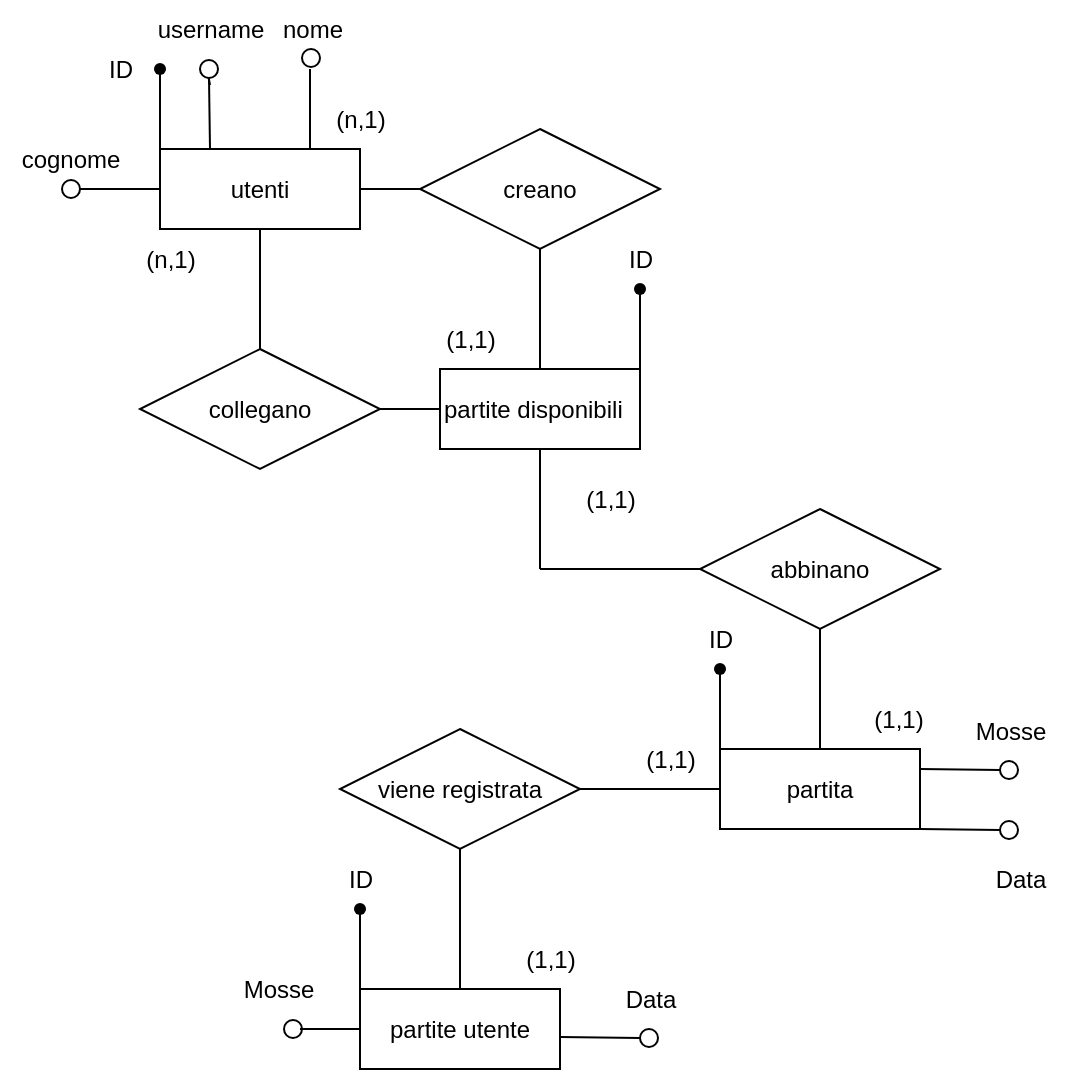 <mxfile version="25.0.3">
  <diagram name="Pagina-1" id="zAOE3x9NyYHljriVFRjR">
    <mxGraphModel dx="1434" dy="772" grid="1" gridSize="10" guides="1" tooltips="1" connect="1" arrows="1" fold="1" page="1" pageScale="1" pageWidth="827" pageHeight="1169" math="0" shadow="0">
      <root>
        <mxCell id="0" />
        <mxCell id="1" parent="0" />
        <mxCell id="ZkFxMR08bk3y3ta0CtAW-1" value="creano" style="shape=rhombus;perimeter=rhombusPerimeter;whiteSpace=wrap;html=1;align=center;" vertex="1" parent="1">
          <mxGeometry x="330" y="264.5" width="120" height="60" as="geometry" />
        </mxCell>
        <mxCell id="ZkFxMR08bk3y3ta0CtAW-2" value="" style="endArrow=none;html=1;rounded=0;" edge="1" parent="1">
          <mxGeometry relative="1" as="geometry">
            <mxPoint x="530" y="514.5" as="sourcePoint" />
            <mxPoint x="530" y="584.5" as="targetPoint" />
          </mxGeometry>
        </mxCell>
        <mxCell id="ZkFxMR08bk3y3ta0CtAW-3" value="partita" style="whiteSpace=wrap;html=1;align=center;" vertex="1" parent="1">
          <mxGeometry x="480" y="574.5" width="100" height="40" as="geometry" />
        </mxCell>
        <mxCell id="ZkFxMR08bk3y3ta0CtAW-4" value="partite utente" style="whiteSpace=wrap;html=1;align=center;" vertex="1" parent="1">
          <mxGeometry x="300" y="694.5" width="100" height="40" as="geometry" />
        </mxCell>
        <mxCell id="ZkFxMR08bk3y3ta0CtAW-5" value="partite disponibili&amp;nbsp;&amp;nbsp;" style="whiteSpace=wrap;html=1;align=center;" vertex="1" parent="1">
          <mxGeometry x="340" y="384.5" width="100" height="40" as="geometry" />
        </mxCell>
        <mxCell id="ZkFxMR08bk3y3ta0CtAW-6" value="utenti" style="whiteSpace=wrap;html=1;align=center;" vertex="1" parent="1">
          <mxGeometry x="200" y="274.5" width="100" height="40" as="geometry" />
        </mxCell>
        <mxCell id="ZkFxMR08bk3y3ta0CtAW-7" value="" style="endArrow=none;html=1;rounded=0;entryX=1;entryY=0.5;entryDx=0;entryDy=0;exitX=0;exitY=0.5;exitDx=0;exitDy=0;" edge="1" parent="1" source="ZkFxMR08bk3y3ta0CtAW-1" target="ZkFxMR08bk3y3ta0CtAW-6">
          <mxGeometry relative="1" as="geometry">
            <mxPoint x="370" y="194.5" as="sourcePoint" />
            <mxPoint x="330" y="194.5" as="targetPoint" />
            <Array as="points">
              <mxPoint x="330" y="294.5" />
            </Array>
          </mxGeometry>
        </mxCell>
        <mxCell id="ZkFxMR08bk3y3ta0CtAW-8" value="viene registrata" style="shape=rhombus;perimeter=rhombusPerimeter;whiteSpace=wrap;html=1;align=center;" vertex="1" parent="1">
          <mxGeometry x="290" y="564.5" width="120" height="60" as="geometry" />
        </mxCell>
        <mxCell id="ZkFxMR08bk3y3ta0CtAW-9" value="abbinano" style="shape=rhombus;perimeter=rhombusPerimeter;whiteSpace=wrap;html=1;align=center;" vertex="1" parent="1">
          <mxGeometry x="470" y="454.5" width="120" height="60" as="geometry" />
        </mxCell>
        <mxCell id="ZkFxMR08bk3y3ta0CtAW-10" value="" style="endArrow=none;html=1;rounded=0;fontFamily=Helvetica;fontSize=12;fontColor=default;entryX=0.5;entryY=1;entryDx=0;entryDy=0;" edge="1" parent="1">
          <mxGeometry width="50" height="50" relative="1" as="geometry">
            <mxPoint x="210" y="644.5" as="sourcePoint" />
            <mxPoint x="210" y="644.5" as="targetPoint" />
          </mxGeometry>
        </mxCell>
        <mxCell id="ZkFxMR08bk3y3ta0CtAW-11" value="" style="endArrow=none;html=1;rounded=0;exitX=0.5;exitY=1;exitDx=0;exitDy=0;entryX=0.5;entryY=0;entryDx=0;entryDy=0;" edge="1" parent="1" source="ZkFxMR08bk3y3ta0CtAW-1" target="ZkFxMR08bk3y3ta0CtAW-5">
          <mxGeometry width="50" height="50" relative="1" as="geometry">
            <mxPoint x="520" y="524.5" as="sourcePoint" />
            <mxPoint x="570" y="474.5" as="targetPoint" />
          </mxGeometry>
        </mxCell>
        <mxCell id="ZkFxMR08bk3y3ta0CtAW-12" value="" style="endArrow=none;html=1;rounded=0;exitX=0.5;exitY=0;exitDx=0;exitDy=0;entryX=0.5;entryY=1;entryDx=0;entryDy=0;" edge="1" parent="1">
          <mxGeometry width="50" height="50" relative="1" as="geometry">
            <mxPoint x="350" y="694.5" as="sourcePoint" />
            <mxPoint x="350" y="624.5" as="targetPoint" />
            <Array as="points">
              <mxPoint x="350" y="644.5" />
            </Array>
          </mxGeometry>
        </mxCell>
        <mxCell id="ZkFxMR08bk3y3ta0CtAW-13" value="" style="endArrow=none;html=1;rounded=0;exitX=0;exitY=0.5;exitDx=0;exitDy=0;entryX=1;entryY=0.5;entryDx=0;entryDy=0;" edge="1" parent="1" source="ZkFxMR08bk3y3ta0CtAW-5" target="ZkFxMR08bk3y3ta0CtAW-14">
          <mxGeometry relative="1" as="geometry">
            <mxPoint x="249.5" y="464.5" as="sourcePoint" />
            <mxPoint x="250" y="434.5" as="targetPoint" />
          </mxGeometry>
        </mxCell>
        <mxCell id="ZkFxMR08bk3y3ta0CtAW-14" value="collegano" style="shape=rhombus;perimeter=rhombusPerimeter;whiteSpace=wrap;html=1;align=center;" vertex="1" parent="1">
          <mxGeometry x="190" y="374.5" width="120" height="60" as="geometry" />
        </mxCell>
        <mxCell id="ZkFxMR08bk3y3ta0CtAW-15" value="" style="endArrow=none;html=1;rounded=0;" edge="1" parent="1">
          <mxGeometry relative="1" as="geometry">
            <mxPoint x="250" y="374.5" as="sourcePoint" />
            <mxPoint x="250" y="314.5" as="targetPoint" />
          </mxGeometry>
        </mxCell>
        <mxCell id="ZkFxMR08bk3y3ta0CtAW-16" value="" style="endArrow=none;html=1;rounded=0;" edge="1" parent="1">
          <mxGeometry width="50" height="50" relative="1" as="geometry">
            <mxPoint x="390" y="484.5" as="sourcePoint" />
            <mxPoint x="470" y="484.5" as="targetPoint" />
            <Array as="points">
              <mxPoint x="410" y="484.5" />
            </Array>
          </mxGeometry>
        </mxCell>
        <mxCell id="ZkFxMR08bk3y3ta0CtAW-17" value="" style="endArrow=none;html=1;rounded=0;entryX=0;entryY=0.5;entryDx=0;entryDy=0;exitX=1;exitY=0.5;exitDx=0;exitDy=0;" edge="1" parent="1" source="ZkFxMR08bk3y3ta0CtAW-8" target="ZkFxMR08bk3y3ta0CtAW-3">
          <mxGeometry width="50" height="50" relative="1" as="geometry">
            <mxPoint x="420" y="784.5" as="sourcePoint" />
            <mxPoint x="470" y="734.5" as="targetPoint" />
          </mxGeometry>
        </mxCell>
        <mxCell id="ZkFxMR08bk3y3ta0CtAW-18" value="(n,1)" style="text;html=1;align=center;verticalAlign=middle;resizable=0;points=[];autosize=1;strokeColor=none;fillColor=none;" vertex="1" parent="1">
          <mxGeometry x="275" y="244.5" width="50" height="30" as="geometry" />
        </mxCell>
        <mxCell id="ZkFxMR08bk3y3ta0CtAW-19" value="(1,1)" style="text;html=1;align=center;verticalAlign=middle;resizable=0;points=[];autosize=1;strokeColor=none;fillColor=none;" vertex="1" parent="1">
          <mxGeometry x="330" y="354.5" width="50" height="30" as="geometry" />
        </mxCell>
        <mxCell id="ZkFxMR08bk3y3ta0CtAW-20" value="(n,1)" style="text;html=1;align=center;verticalAlign=middle;resizable=0;points=[];autosize=1;strokeColor=none;fillColor=none;" vertex="1" parent="1">
          <mxGeometry x="180" y="314.5" width="50" height="30" as="geometry" />
        </mxCell>
        <mxCell id="ZkFxMR08bk3y3ta0CtAW-21" value="" style="endArrow=none;html=1;rounded=0;exitX=0.5;exitY=1;exitDx=0;exitDy=0;" edge="1" parent="1" source="ZkFxMR08bk3y3ta0CtAW-5">
          <mxGeometry width="50" height="50" relative="1" as="geometry">
            <mxPoint x="680" y="474.5" as="sourcePoint" />
            <mxPoint x="390" y="484.5" as="targetPoint" />
          </mxGeometry>
        </mxCell>
        <mxCell id="ZkFxMR08bk3y3ta0CtAW-22" value="(1,1)" style="text;html=1;align=center;verticalAlign=middle;resizable=0;points=[];autosize=1;strokeColor=none;fillColor=none;" vertex="1" parent="1">
          <mxGeometry x="370" y="664.5" width="50" height="30" as="geometry" />
        </mxCell>
        <mxCell id="ZkFxMR08bk3y3ta0CtAW-23" value="(1,1)" style="text;html=1;align=center;verticalAlign=middle;resizable=0;points=[];autosize=1;strokeColor=none;fillColor=none;" vertex="1" parent="1">
          <mxGeometry x="430" y="564.5" width="50" height="30" as="geometry" />
        </mxCell>
        <mxCell id="ZkFxMR08bk3y3ta0CtAW-24" value="(1,1)" style="text;html=1;align=center;verticalAlign=middle;resizable=0;points=[];autosize=1;strokeColor=none;fillColor=none;" vertex="1" parent="1">
          <mxGeometry x="400" y="434.5" width="50" height="30" as="geometry" />
        </mxCell>
        <mxCell id="ZkFxMR08bk3y3ta0CtAW-25" value="(1,1)" style="text;html=1;align=center;verticalAlign=middle;resizable=0;points=[];autosize=1;strokeColor=none;fillColor=none;" vertex="1" parent="1">
          <mxGeometry x="544" y="544.5" width="50" height="30" as="geometry" />
        </mxCell>
        <mxCell id="ZkFxMR08bk3y3ta0CtAW-26" value="" style="endArrow=none;html=1;rounded=0;exitX=0;exitY=0;exitDx=0;exitDy=0;" edge="1" parent="1" source="ZkFxMR08bk3y3ta0CtAW-6">
          <mxGeometry width="50" height="50" relative="1" as="geometry">
            <mxPoint x="270" y="224.5" as="sourcePoint" />
            <mxPoint x="200" y="234.5" as="targetPoint" />
            <Array as="points">
              <mxPoint x="200" y="234.5" />
            </Array>
          </mxGeometry>
        </mxCell>
        <mxCell id="ZkFxMR08bk3y3ta0CtAW-27" value="" style="shape=waypoint;sketch=0;fillStyle=solid;size=6;pointerEvents=1;points=[];fillColor=none;resizable=0;rotatable=0;perimeter=centerPerimeter;snapToPoint=1;" vertex="1" parent="1">
          <mxGeometry x="190" y="224.5" width="20" height="20" as="geometry" />
        </mxCell>
        <mxCell id="ZkFxMR08bk3y3ta0CtAW-28" value="ID" style="text;html=1;align=center;verticalAlign=middle;resizable=0;points=[];autosize=1;strokeColor=none;fillColor=none;" vertex="1" parent="1">
          <mxGeometry x="160" y="219.5" width="40" height="30" as="geometry" />
        </mxCell>
        <mxCell id="ZkFxMR08bk3y3ta0CtAW-29" value="" style="endArrow=none;html=1;rounded=0;exitX=0;exitY=0;exitDx=0;exitDy=0;" edge="1" parent="1">
          <mxGeometry width="50" height="50" relative="1" as="geometry">
            <mxPoint x="440" y="384.5" as="sourcePoint" />
            <mxPoint x="440" y="344.5" as="targetPoint" />
            <Array as="points">
              <mxPoint x="440" y="344.5" />
            </Array>
          </mxGeometry>
        </mxCell>
        <mxCell id="ZkFxMR08bk3y3ta0CtAW-30" value="" style="shape=waypoint;sketch=0;fillStyle=solid;size=6;pointerEvents=1;points=[];fillColor=none;resizable=0;rotatable=0;perimeter=centerPerimeter;snapToPoint=1;" vertex="1" parent="1">
          <mxGeometry x="430" y="334.5" width="20" height="20" as="geometry" />
        </mxCell>
        <mxCell id="ZkFxMR08bk3y3ta0CtAW-31" value="ID" style="text;html=1;align=center;verticalAlign=middle;resizable=0;points=[];autosize=1;strokeColor=none;fillColor=none;" vertex="1" parent="1">
          <mxGeometry x="420" y="314.5" width="40" height="30" as="geometry" />
        </mxCell>
        <mxCell id="ZkFxMR08bk3y3ta0CtAW-32" value="" style="endArrow=none;html=1;rounded=0;exitX=0;exitY=0;exitDx=0;exitDy=0;" edge="1" parent="1">
          <mxGeometry width="50" height="50" relative="1" as="geometry">
            <mxPoint x="480" y="574.5" as="sourcePoint" />
            <mxPoint x="480" y="534.5" as="targetPoint" />
            <Array as="points">
              <mxPoint x="480" y="534.5" />
            </Array>
          </mxGeometry>
        </mxCell>
        <mxCell id="ZkFxMR08bk3y3ta0CtAW-33" value="" style="shape=waypoint;sketch=0;fillStyle=solid;size=6;pointerEvents=1;points=[];fillColor=none;resizable=0;rotatable=0;perimeter=centerPerimeter;snapToPoint=1;" vertex="1" parent="1">
          <mxGeometry x="470" y="524.5" width="20" height="20" as="geometry" />
        </mxCell>
        <mxCell id="ZkFxMR08bk3y3ta0CtAW-34" value="ID" style="text;html=1;align=center;verticalAlign=middle;resizable=0;points=[];autosize=1;strokeColor=none;fillColor=none;" vertex="1" parent="1">
          <mxGeometry x="460" y="504.5" width="40" height="30" as="geometry" />
        </mxCell>
        <mxCell id="ZkFxMR08bk3y3ta0CtAW-35" value="" style="endArrow=none;html=1;rounded=0;exitX=0;exitY=0;exitDx=0;exitDy=0;" edge="1" parent="1">
          <mxGeometry width="50" height="50" relative="1" as="geometry">
            <mxPoint x="300" y="694.5" as="sourcePoint" />
            <mxPoint x="300" y="654.5" as="targetPoint" />
            <Array as="points">
              <mxPoint x="300" y="654.5" />
            </Array>
          </mxGeometry>
        </mxCell>
        <mxCell id="ZkFxMR08bk3y3ta0CtAW-36" value="" style="shape=waypoint;sketch=0;fillStyle=solid;size=6;pointerEvents=1;points=[];fillColor=none;resizable=0;rotatable=0;perimeter=centerPerimeter;snapToPoint=1;" vertex="1" parent="1">
          <mxGeometry x="290" y="644.5" width="20" height="20" as="geometry" />
        </mxCell>
        <mxCell id="ZkFxMR08bk3y3ta0CtAW-37" value="ID" style="text;html=1;align=center;verticalAlign=middle;resizable=0;points=[];autosize=1;strokeColor=none;fillColor=none;" vertex="1" parent="1">
          <mxGeometry x="280" y="624.5" width="40" height="30" as="geometry" />
        </mxCell>
        <mxCell id="ZkFxMR08bk3y3ta0CtAW-43" value="" style="endArrow=none;html=1;rounded=0;entryX=0.5;entryY=1;entryDx=0;entryDy=0;exitX=0.25;exitY=0;exitDx=0;exitDy=0;" edge="1" parent="1" source="ZkFxMR08bk3y3ta0CtAW-47">
          <mxGeometry width="50" height="50" relative="1" as="geometry">
            <mxPoint x="40" y="354.5" as="sourcePoint" />
            <mxPoint x="225" y="242.5" as="targetPoint" />
          </mxGeometry>
        </mxCell>
        <mxCell id="ZkFxMR08bk3y3ta0CtAW-45" value="" style="endArrow=none;html=1;rounded=0;entryX=0.75;entryY=0;entryDx=0;entryDy=0;" edge="1" parent="1" target="ZkFxMR08bk3y3ta0CtAW-6">
          <mxGeometry width="50" height="50" relative="1" as="geometry">
            <mxPoint x="275" y="234.5" as="sourcePoint" />
            <mxPoint x="525" y="264.5" as="targetPoint" />
          </mxGeometry>
        </mxCell>
        <mxCell id="ZkFxMR08bk3y3ta0CtAW-50" value="" style="endArrow=none;html=1;rounded=0;entryX=0.5;entryY=1;entryDx=0;entryDy=0;exitX=0.25;exitY=0;exitDx=0;exitDy=0;" edge="1" parent="1" source="ZkFxMR08bk3y3ta0CtAW-6" target="ZkFxMR08bk3y3ta0CtAW-47">
          <mxGeometry width="50" height="50" relative="1" as="geometry">
            <mxPoint x="225" y="274.5" as="sourcePoint" />
            <mxPoint x="225" y="242.5" as="targetPoint" />
          </mxGeometry>
        </mxCell>
        <mxCell id="ZkFxMR08bk3y3ta0CtAW-47" value="" style="ellipse;whiteSpace=wrap;html=1;aspect=fixed;" vertex="1" parent="1">
          <mxGeometry x="220" y="230" width="9" height="9" as="geometry" />
        </mxCell>
        <mxCell id="ZkFxMR08bk3y3ta0CtAW-51" value="username" style="text;html=1;align=center;verticalAlign=middle;resizable=0;points=[];autosize=1;strokeColor=none;fillColor=none;" vertex="1" parent="1">
          <mxGeometry x="184.5" y="200" width="80" height="30" as="geometry" />
        </mxCell>
        <mxCell id="ZkFxMR08bk3y3ta0CtAW-53" value="" style="ellipse;whiteSpace=wrap;html=1;aspect=fixed;" vertex="1" parent="1">
          <mxGeometry x="271" y="224.5" width="9" height="9" as="geometry" />
        </mxCell>
        <mxCell id="ZkFxMR08bk3y3ta0CtAW-54" value="nome" style="text;html=1;align=center;verticalAlign=middle;resizable=0;points=[];autosize=1;strokeColor=none;fillColor=none;" vertex="1" parent="1">
          <mxGeometry x="250.5" y="200" width="50" height="30" as="geometry" />
        </mxCell>
        <mxCell id="ZkFxMR08bk3y3ta0CtAW-55" value="cognome" style="text;html=1;align=center;verticalAlign=middle;resizable=0;points=[];autosize=1;strokeColor=none;fillColor=none;" vertex="1" parent="1">
          <mxGeometry x="120" y="264.5" width="70" height="30" as="geometry" />
        </mxCell>
        <mxCell id="ZkFxMR08bk3y3ta0CtAW-58" value="" style="endArrow=none;html=1;rounded=0;entryX=0;entryY=0.5;entryDx=0;entryDy=0;" edge="1" parent="1" source="ZkFxMR08bk3y3ta0CtAW-57" target="ZkFxMR08bk3y3ta0CtAW-6">
          <mxGeometry width="50" height="50" relative="1" as="geometry">
            <mxPoint x="130" y="294.5" as="sourcePoint" />
            <mxPoint x="130" y="324.5" as="targetPoint" />
          </mxGeometry>
        </mxCell>
        <mxCell id="ZkFxMR08bk3y3ta0CtAW-62" value="" style="endArrow=none;html=1;rounded=0;exitX=1;exitY=0.5;exitDx=0;exitDy=0;exitPerimeter=0;" edge="1" parent="1" source="ZkFxMR08bk3y3ta0CtAW-57">
          <mxGeometry width="50" height="50" relative="1" as="geometry">
            <mxPoint x="130" y="294.5" as="sourcePoint" />
            <mxPoint x="151" y="294.5" as="targetPoint" />
          </mxGeometry>
        </mxCell>
        <mxCell id="ZkFxMR08bk3y3ta0CtAW-57" value="" style="ellipse;whiteSpace=wrap;html=1;aspect=fixed;" vertex="1" parent="1">
          <mxGeometry x="151" y="290" width="9" height="9" as="geometry" />
        </mxCell>
        <mxCell id="ZkFxMR08bk3y3ta0CtAW-65" value="" style="ellipse;whiteSpace=wrap;html=1;aspect=fixed;" vertex="1" parent="1">
          <mxGeometry x="620" y="580.5" width="9" height="9" as="geometry" />
        </mxCell>
        <mxCell id="ZkFxMR08bk3y3ta0CtAW-66" value="" style="endArrow=none;html=1;rounded=0;exitX=0;exitY=0.5;exitDx=0;exitDy=0;entryX=1;entryY=0.25;entryDx=0;entryDy=0;" edge="1" parent="1" source="ZkFxMR08bk3y3ta0CtAW-65" target="ZkFxMR08bk3y3ta0CtAW-3">
          <mxGeometry width="50" height="50" relative="1" as="geometry">
            <mxPoint x="520" y="524.5" as="sourcePoint" />
            <mxPoint x="570" y="474.5" as="targetPoint" />
          </mxGeometry>
        </mxCell>
        <mxCell id="ZkFxMR08bk3y3ta0CtAW-68" value="Mosse" style="text;html=1;align=center;verticalAlign=middle;resizable=0;points=[];autosize=1;strokeColor=none;fillColor=none;" vertex="1" parent="1">
          <mxGeometry x="594.5" y="550.5" width="60" height="30" as="geometry" />
        </mxCell>
        <mxCell id="ZkFxMR08bk3y3ta0CtAW-79" value="" style="ellipse;whiteSpace=wrap;html=1;aspect=fixed;" vertex="1" parent="1">
          <mxGeometry x="440" y="714.5" width="9" height="9" as="geometry" />
        </mxCell>
        <mxCell id="ZkFxMR08bk3y3ta0CtAW-80" value="" style="endArrow=none;html=1;rounded=0;exitX=0;exitY=0.5;exitDx=0;exitDy=0;entryX=1;entryY=0.25;entryDx=0;entryDy=0;" edge="1" parent="1" source="ZkFxMR08bk3y3ta0CtAW-79">
          <mxGeometry width="50" height="50" relative="1" as="geometry">
            <mxPoint x="340" y="658.5" as="sourcePoint" />
            <mxPoint x="400" y="718.5" as="targetPoint" />
          </mxGeometry>
        </mxCell>
        <mxCell id="ZkFxMR08bk3y3ta0CtAW-81" value="Data" style="text;html=1;align=center;verticalAlign=middle;resizable=0;points=[];autosize=1;strokeColor=none;fillColor=none;" vertex="1" parent="1">
          <mxGeometry x="419.5" y="684.5" width="50" height="30" as="geometry" />
        </mxCell>
        <mxCell id="ZkFxMR08bk3y3ta0CtAW-82" value="" style="ellipse;whiteSpace=wrap;html=1;aspect=fixed;" vertex="1" parent="1">
          <mxGeometry x="262" y="710" width="9" height="9" as="geometry" />
        </mxCell>
        <mxCell id="ZkFxMR08bk3y3ta0CtAW-83" value="" style="endArrow=none;html=1;rounded=0;entryX=0;entryY=0.5;entryDx=0;entryDy=0;" edge="1" parent="1" target="ZkFxMR08bk3y3ta0CtAW-4">
          <mxGeometry width="50" height="50" relative="1" as="geometry">
            <mxPoint x="270" y="714.5" as="sourcePoint" />
            <mxPoint x="410" y="728.5" as="targetPoint" />
          </mxGeometry>
        </mxCell>
        <mxCell id="ZkFxMR08bk3y3ta0CtAW-84" value="Mosse" style="text;html=1;align=center;verticalAlign=middle;resizable=0;points=[];autosize=1;strokeColor=none;fillColor=none;" vertex="1" parent="1">
          <mxGeometry x="229" y="680" width="60" height="30" as="geometry" />
        </mxCell>
        <mxCell id="ZkFxMR08bk3y3ta0CtAW-88" value="" style="ellipse;whiteSpace=wrap;html=1;aspect=fixed;" vertex="1" parent="1">
          <mxGeometry x="620" y="610.5" width="9" height="9" as="geometry" />
        </mxCell>
        <mxCell id="ZkFxMR08bk3y3ta0CtAW-89" value="" style="endArrow=none;html=1;rounded=0;exitX=0;exitY=0.5;exitDx=0;exitDy=0;entryX=1;entryY=0.25;entryDx=0;entryDy=0;" edge="1" parent="1" source="ZkFxMR08bk3y3ta0CtAW-88">
          <mxGeometry width="50" height="50" relative="1" as="geometry">
            <mxPoint x="520" y="554.5" as="sourcePoint" />
            <mxPoint x="580" y="614.5" as="targetPoint" />
          </mxGeometry>
        </mxCell>
        <mxCell id="ZkFxMR08bk3y3ta0CtAW-90" value="Data" style="text;html=1;align=center;verticalAlign=middle;resizable=0;points=[];autosize=1;strokeColor=none;fillColor=none;" vertex="1" parent="1">
          <mxGeometry x="604.5" y="624.5" width="50" height="30" as="geometry" />
        </mxCell>
      </root>
    </mxGraphModel>
  </diagram>
</mxfile>
